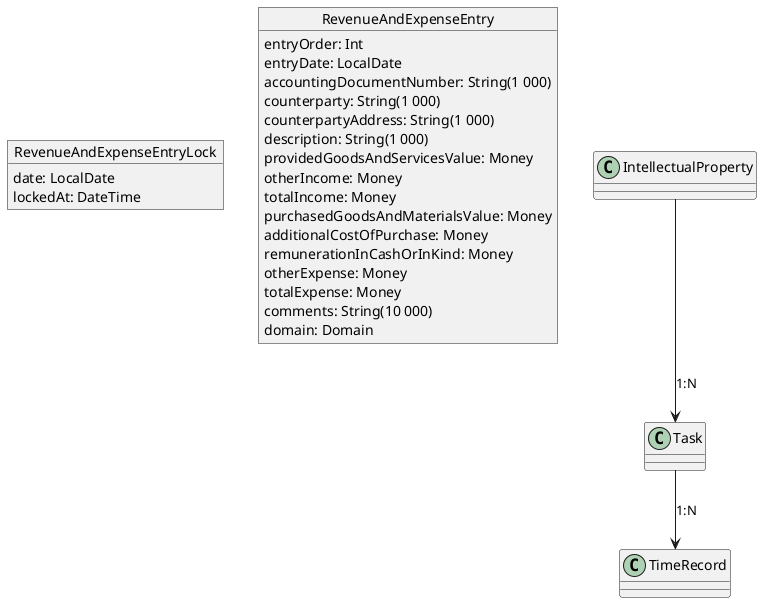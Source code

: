 @startuml

object RevenueAndExpenseEntryLock {
    date: LocalDate
    lockedAt: DateTime
}

object RevenueAndExpenseEntry {
    entryOrder: Int
    entryDate: LocalDate
    accountingDocumentNumber: String(1 000)
    counterparty: String(1 000)
    counterpartyAddress: String(1 000)
    description: String(1 000)
    providedGoodsAndServicesValue: Money
    otherIncome: Money
    totalIncome: Money
    purchasedGoodsAndMaterialsValue: Money
    additionalCostOfPurchase: Money
    remunerationInCashOrInKind: Money
    otherExpense: Money
    totalExpense: Money
    comments: String(10 000)
    domain: Domain
}

IntellectualProperty --> Task: 1:N
Task --> TimeRecord: 1:N

@endumlk